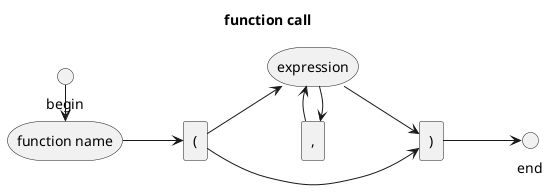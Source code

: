 @startuml
left to right direction
title function call

circle "begin" as BEGIN
circle "end" as END
storage "function name" as fname
rectangle "(" as L
rectangle ")" as R
storage expression
rectangle "," as comma

BEGIN->fname
fname-->L
L-->R
R-->END
L-->expression
expression-->R
expression->comma
expression<-comma
@enduml
